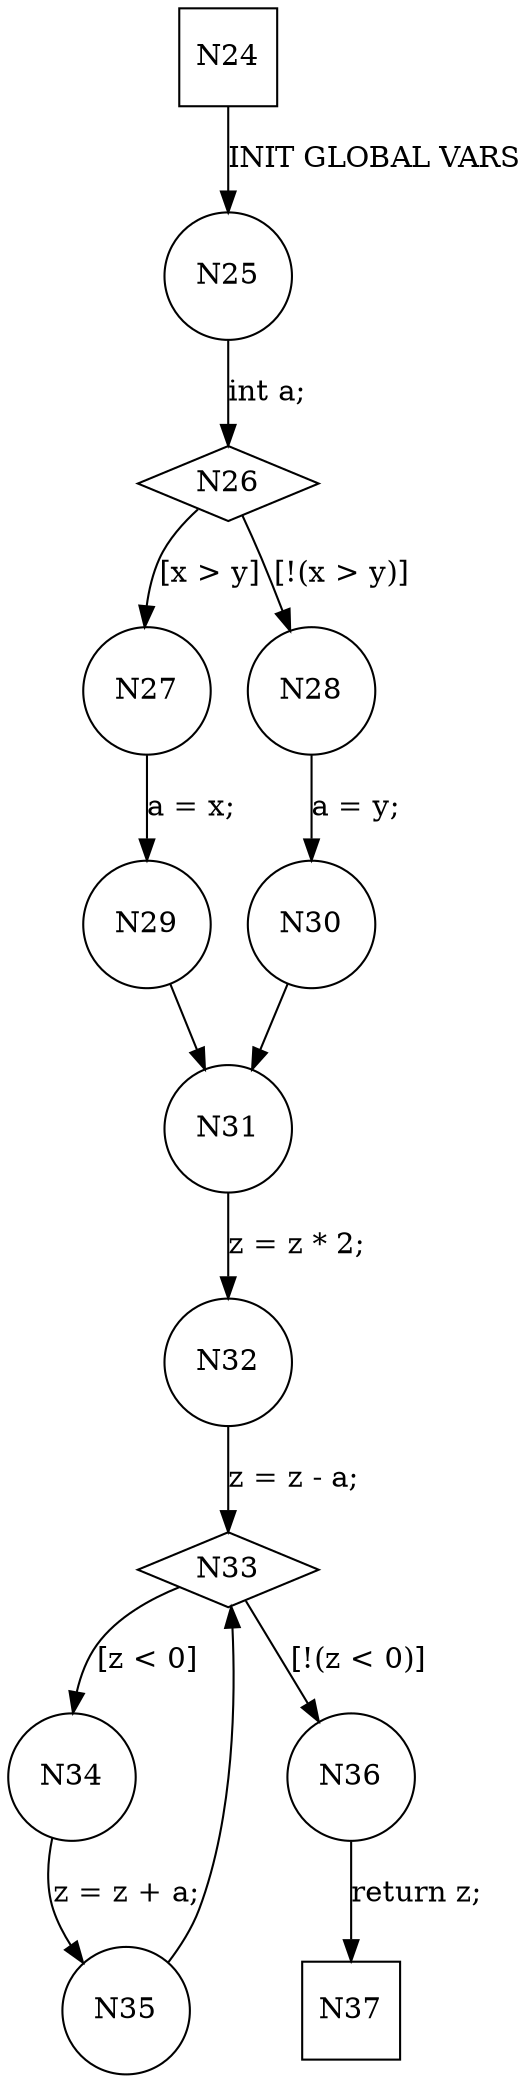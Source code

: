 digraph main {
24 [shape="square" label="N24"]
25 [shape="circle" label="N25"]
26 [shape="diamond" label="N26"]
27 [shape="circle" label="N27"]
28 [shape="circle" label="N28"]
29 [shape="circle" label="N29"]
30 [shape="circle" label="N30"]
31 [shape="circle" label="N31"]
32 [shape="circle" label="N32"]
33 [shape="diamond" label="N33"]
34 [shape="circle" label="N34"]
35 [shape="circle" label="N35"]
36 [shape="circle" label="N36"]
37 [shape="square" label="N37"]

24 -> 25 [label="INIT GLOBAL VARS"]
25 -> 26 [label="int a;"]
26 -> 27 [label="[x > y]"]
26 -> 28 [label="[!(x > y)]"]
27 -> 29 [label="a = x;"]
28 -> 30 [label="a = y;"]
29 -> 31 [label=""]
30 -> 31 [label=""]
31 -> 32 [label="z = z * 2;"]
32 -> 33 [label="z = z - a;"]
33 -> 34 [label="[z < 0]"]
34 -> 35 [label="z = z + a;"]
35 -> 33 [label=""]
33 -> 36 [label="[!(z < 0)]"]
36 -> 37 [label="return z;"]
}